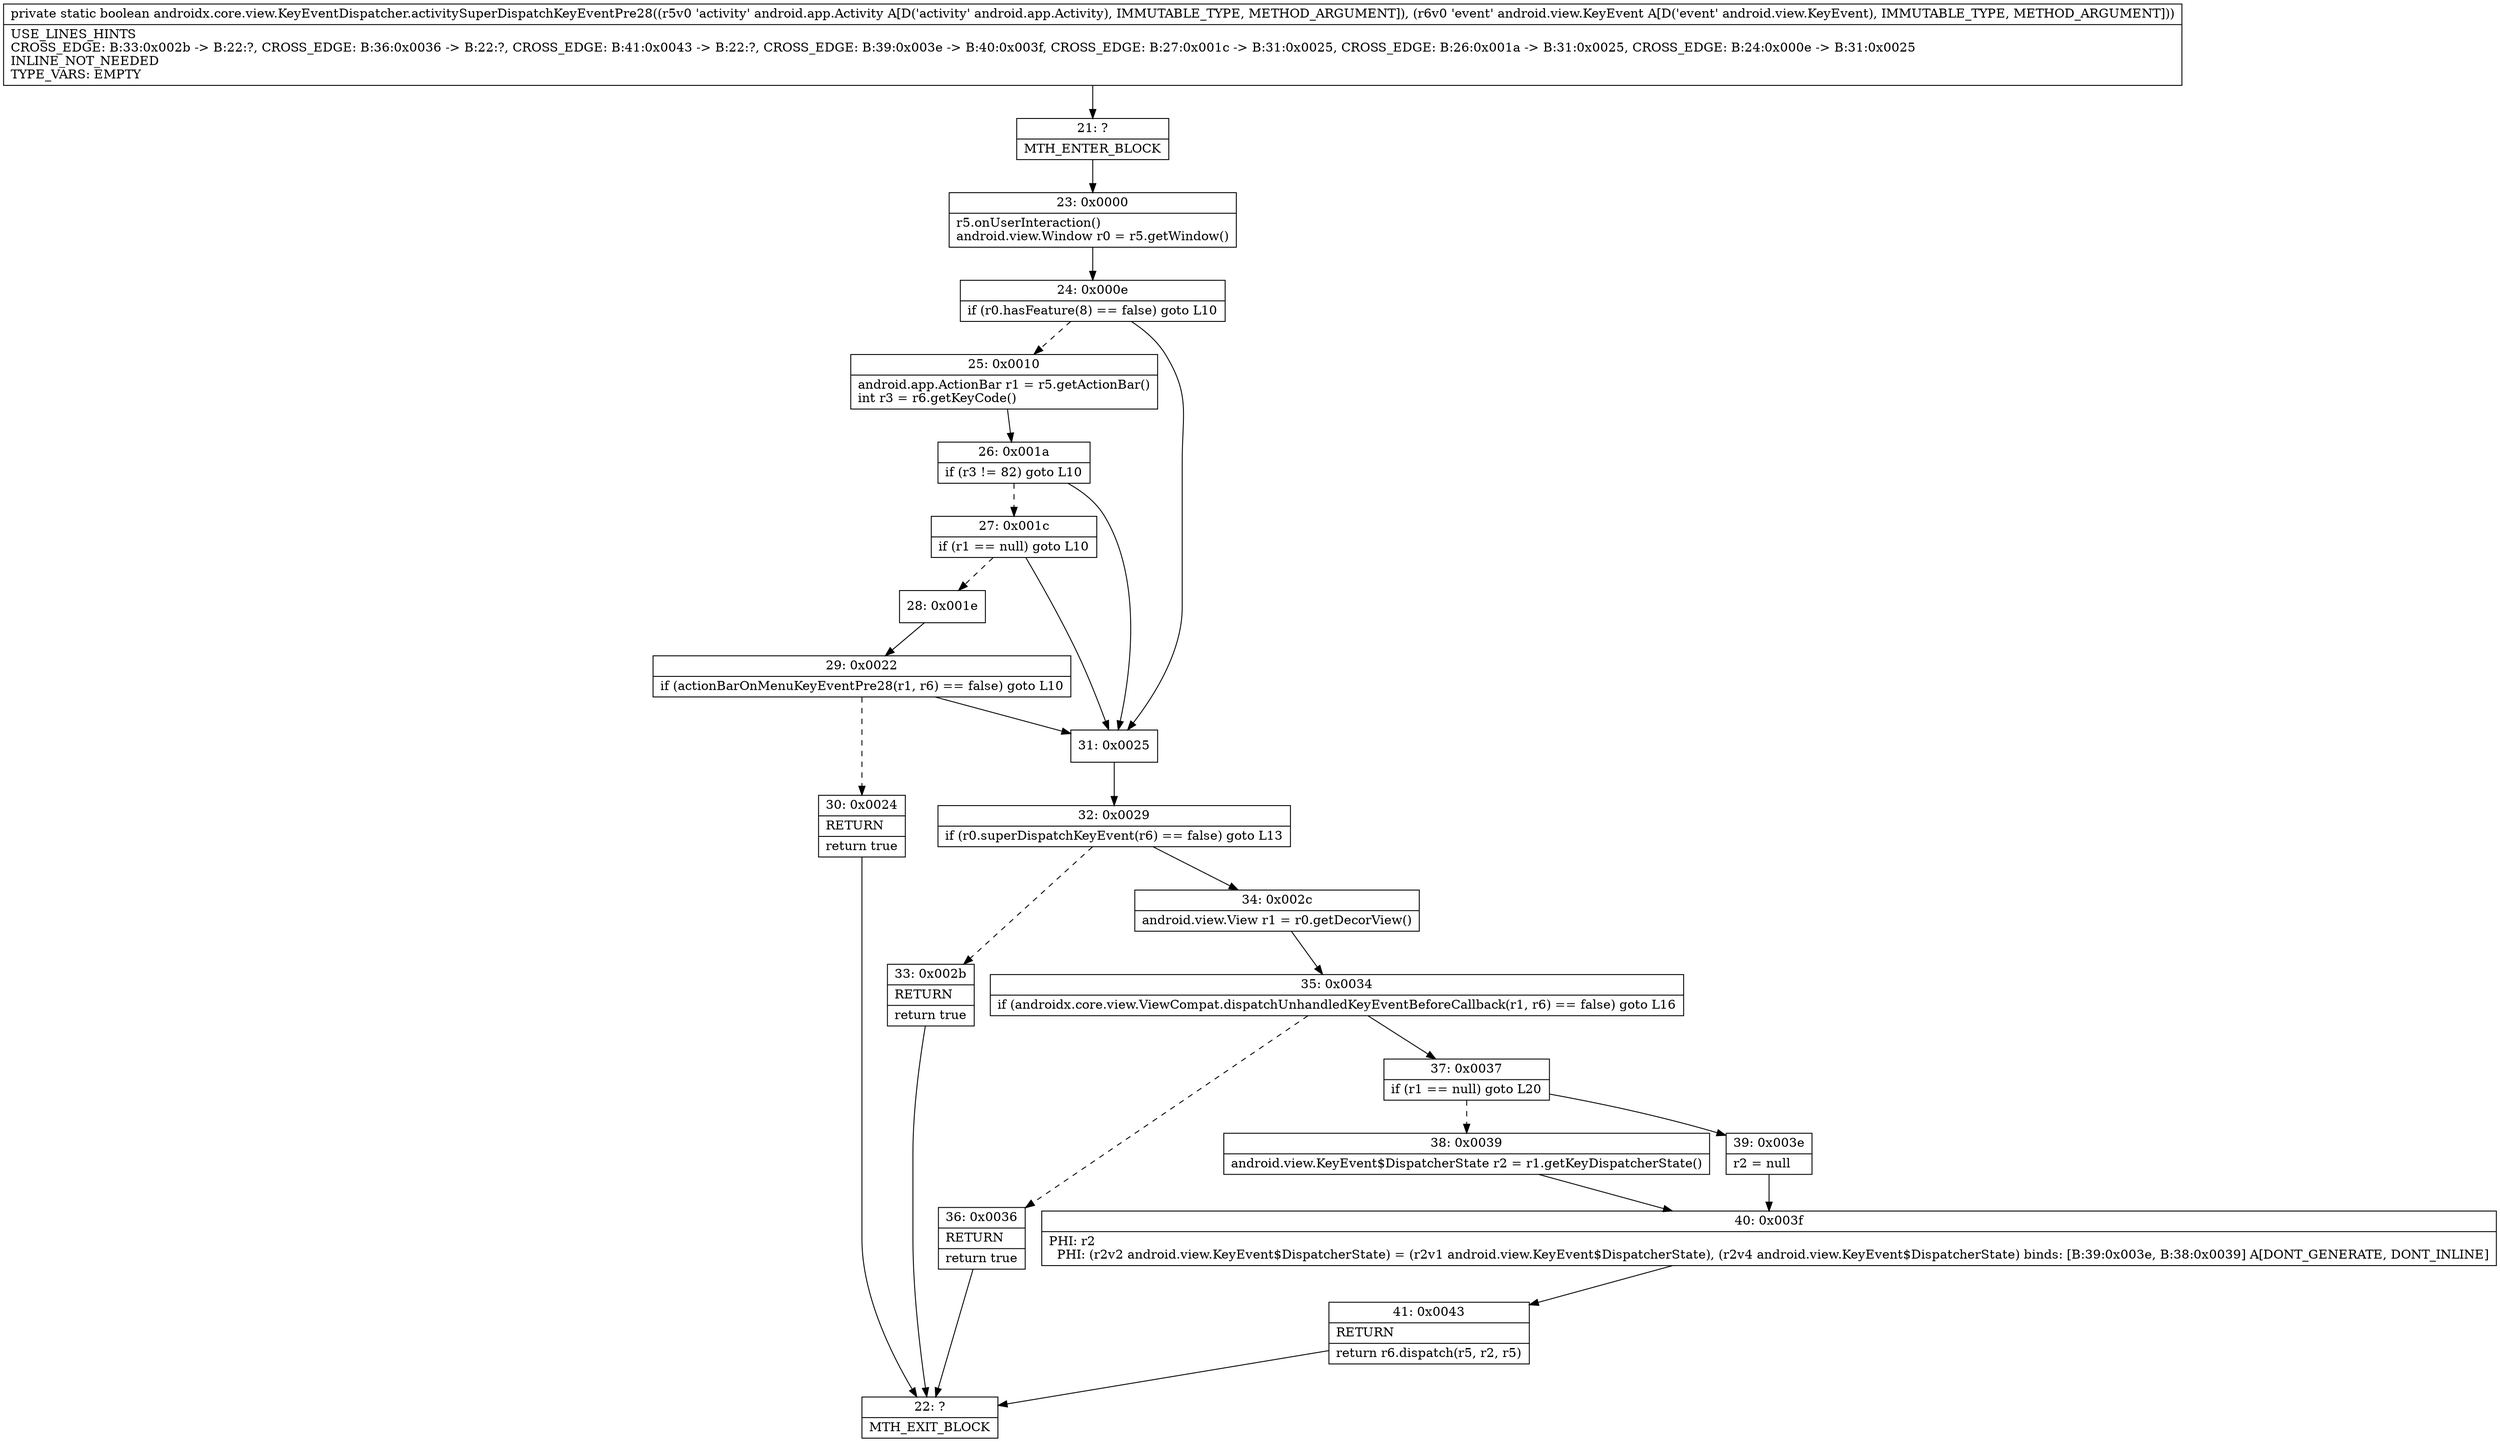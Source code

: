 digraph "CFG forandroidx.core.view.KeyEventDispatcher.activitySuperDispatchKeyEventPre28(Landroid\/app\/Activity;Landroid\/view\/KeyEvent;)Z" {
Node_21 [shape=record,label="{21\:\ ?|MTH_ENTER_BLOCK\l}"];
Node_23 [shape=record,label="{23\:\ 0x0000|r5.onUserInteraction()\landroid.view.Window r0 = r5.getWindow()\l}"];
Node_24 [shape=record,label="{24\:\ 0x000e|if (r0.hasFeature(8) == false) goto L10\l}"];
Node_25 [shape=record,label="{25\:\ 0x0010|android.app.ActionBar r1 = r5.getActionBar()\lint r3 = r6.getKeyCode()\l}"];
Node_26 [shape=record,label="{26\:\ 0x001a|if (r3 != 82) goto L10\l}"];
Node_27 [shape=record,label="{27\:\ 0x001c|if (r1 == null) goto L10\l}"];
Node_28 [shape=record,label="{28\:\ 0x001e}"];
Node_29 [shape=record,label="{29\:\ 0x0022|if (actionBarOnMenuKeyEventPre28(r1, r6) == false) goto L10\l}"];
Node_30 [shape=record,label="{30\:\ 0x0024|RETURN\l|return true\l}"];
Node_22 [shape=record,label="{22\:\ ?|MTH_EXIT_BLOCK\l}"];
Node_31 [shape=record,label="{31\:\ 0x0025}"];
Node_32 [shape=record,label="{32\:\ 0x0029|if (r0.superDispatchKeyEvent(r6) == false) goto L13\l}"];
Node_33 [shape=record,label="{33\:\ 0x002b|RETURN\l|return true\l}"];
Node_34 [shape=record,label="{34\:\ 0x002c|android.view.View r1 = r0.getDecorView()\l}"];
Node_35 [shape=record,label="{35\:\ 0x0034|if (androidx.core.view.ViewCompat.dispatchUnhandledKeyEventBeforeCallback(r1, r6) == false) goto L16\l}"];
Node_36 [shape=record,label="{36\:\ 0x0036|RETURN\l|return true\l}"];
Node_37 [shape=record,label="{37\:\ 0x0037|if (r1 == null) goto L20\l}"];
Node_38 [shape=record,label="{38\:\ 0x0039|android.view.KeyEvent$DispatcherState r2 = r1.getKeyDispatcherState()\l}"];
Node_40 [shape=record,label="{40\:\ 0x003f|PHI: r2 \l  PHI: (r2v2 android.view.KeyEvent$DispatcherState) = (r2v1 android.view.KeyEvent$DispatcherState), (r2v4 android.view.KeyEvent$DispatcherState) binds: [B:39:0x003e, B:38:0x0039] A[DONT_GENERATE, DONT_INLINE]\l}"];
Node_41 [shape=record,label="{41\:\ 0x0043|RETURN\l|return r6.dispatch(r5, r2, r5)\l}"];
Node_39 [shape=record,label="{39\:\ 0x003e|r2 = null\l}"];
MethodNode[shape=record,label="{private static boolean androidx.core.view.KeyEventDispatcher.activitySuperDispatchKeyEventPre28((r5v0 'activity' android.app.Activity A[D('activity' android.app.Activity), IMMUTABLE_TYPE, METHOD_ARGUMENT]), (r6v0 'event' android.view.KeyEvent A[D('event' android.view.KeyEvent), IMMUTABLE_TYPE, METHOD_ARGUMENT]))  | USE_LINES_HINTS\lCROSS_EDGE: B:33:0x002b \-\> B:22:?, CROSS_EDGE: B:36:0x0036 \-\> B:22:?, CROSS_EDGE: B:41:0x0043 \-\> B:22:?, CROSS_EDGE: B:39:0x003e \-\> B:40:0x003f, CROSS_EDGE: B:27:0x001c \-\> B:31:0x0025, CROSS_EDGE: B:26:0x001a \-\> B:31:0x0025, CROSS_EDGE: B:24:0x000e \-\> B:31:0x0025\lINLINE_NOT_NEEDED\lTYPE_VARS: EMPTY\l}"];
MethodNode -> Node_21;Node_21 -> Node_23;
Node_23 -> Node_24;
Node_24 -> Node_25[style=dashed];
Node_24 -> Node_31;
Node_25 -> Node_26;
Node_26 -> Node_27[style=dashed];
Node_26 -> Node_31;
Node_27 -> Node_28[style=dashed];
Node_27 -> Node_31;
Node_28 -> Node_29;
Node_29 -> Node_30[style=dashed];
Node_29 -> Node_31;
Node_30 -> Node_22;
Node_31 -> Node_32;
Node_32 -> Node_33[style=dashed];
Node_32 -> Node_34;
Node_33 -> Node_22;
Node_34 -> Node_35;
Node_35 -> Node_36[style=dashed];
Node_35 -> Node_37;
Node_36 -> Node_22;
Node_37 -> Node_38[style=dashed];
Node_37 -> Node_39;
Node_38 -> Node_40;
Node_40 -> Node_41;
Node_41 -> Node_22;
Node_39 -> Node_40;
}

